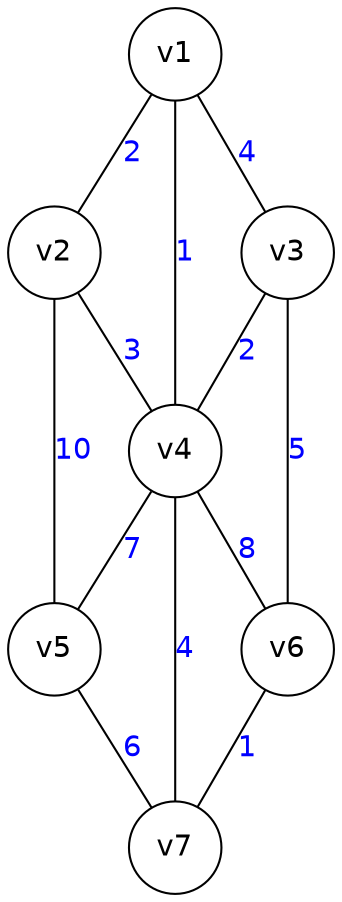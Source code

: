 digraph G {
	graph [fontname = "Helvetica"];
	node [fontname = "Helvetica",shape=circle];
	edge [fontname = "Helvetica",dir=none];

	v1 -> v2 [label="2",fontcolor=blue];
	v1 -> v3 [label="4",fontcolor=blue];
	v1 -> v4 [label="1 ",fontcolor=blue];
	v2 -> v4 [label="3",fontcolor=blue];
	v2 -> v5 [label="10 ",fontcolor=blue];
	v3 -> v4 [label="2",fontcolor=blue];
	v3 -> v6 [label="5 ",fontcolor=blue];
	v4 -> v5 [label="7",fontcolor=blue];
	v4 -> v6 [label="8",fontcolor=blue];
	v4 -> v7 [label="4 ",fontcolor=blue];
	v5 -> v7 [label="6",fontcolor=blue];
	v6 -> v7 [label="1",fontcolor=blue];
}
